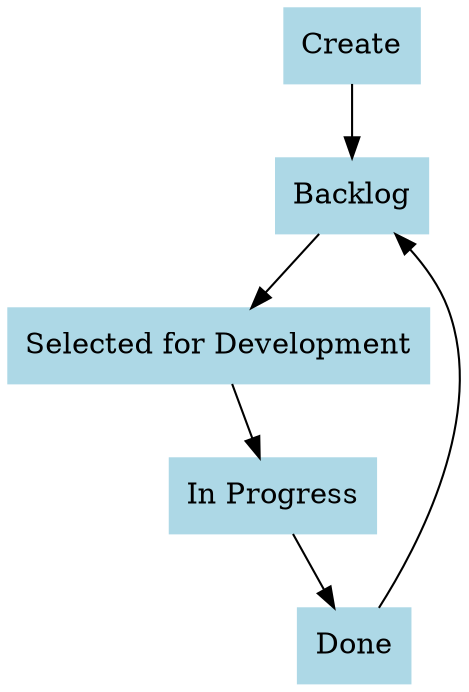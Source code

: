 // Workflow
digraph {
	Create [label=Create color=lightblue shape=box style=filled]
	11 [label=Backlog color=lightblue shape=box style=filled]
	22 [label="Selected for Development" color=lightblue shape=box style=filled]
	33 [label="In Progress" color=lightblue shape=box style=filled]
	44 [label=Done color=lightblue shape=box style=filled]
	Create -> 11
	11 -> 22
	22 -> 33
	33 -> 44
	44 -> 11
}
